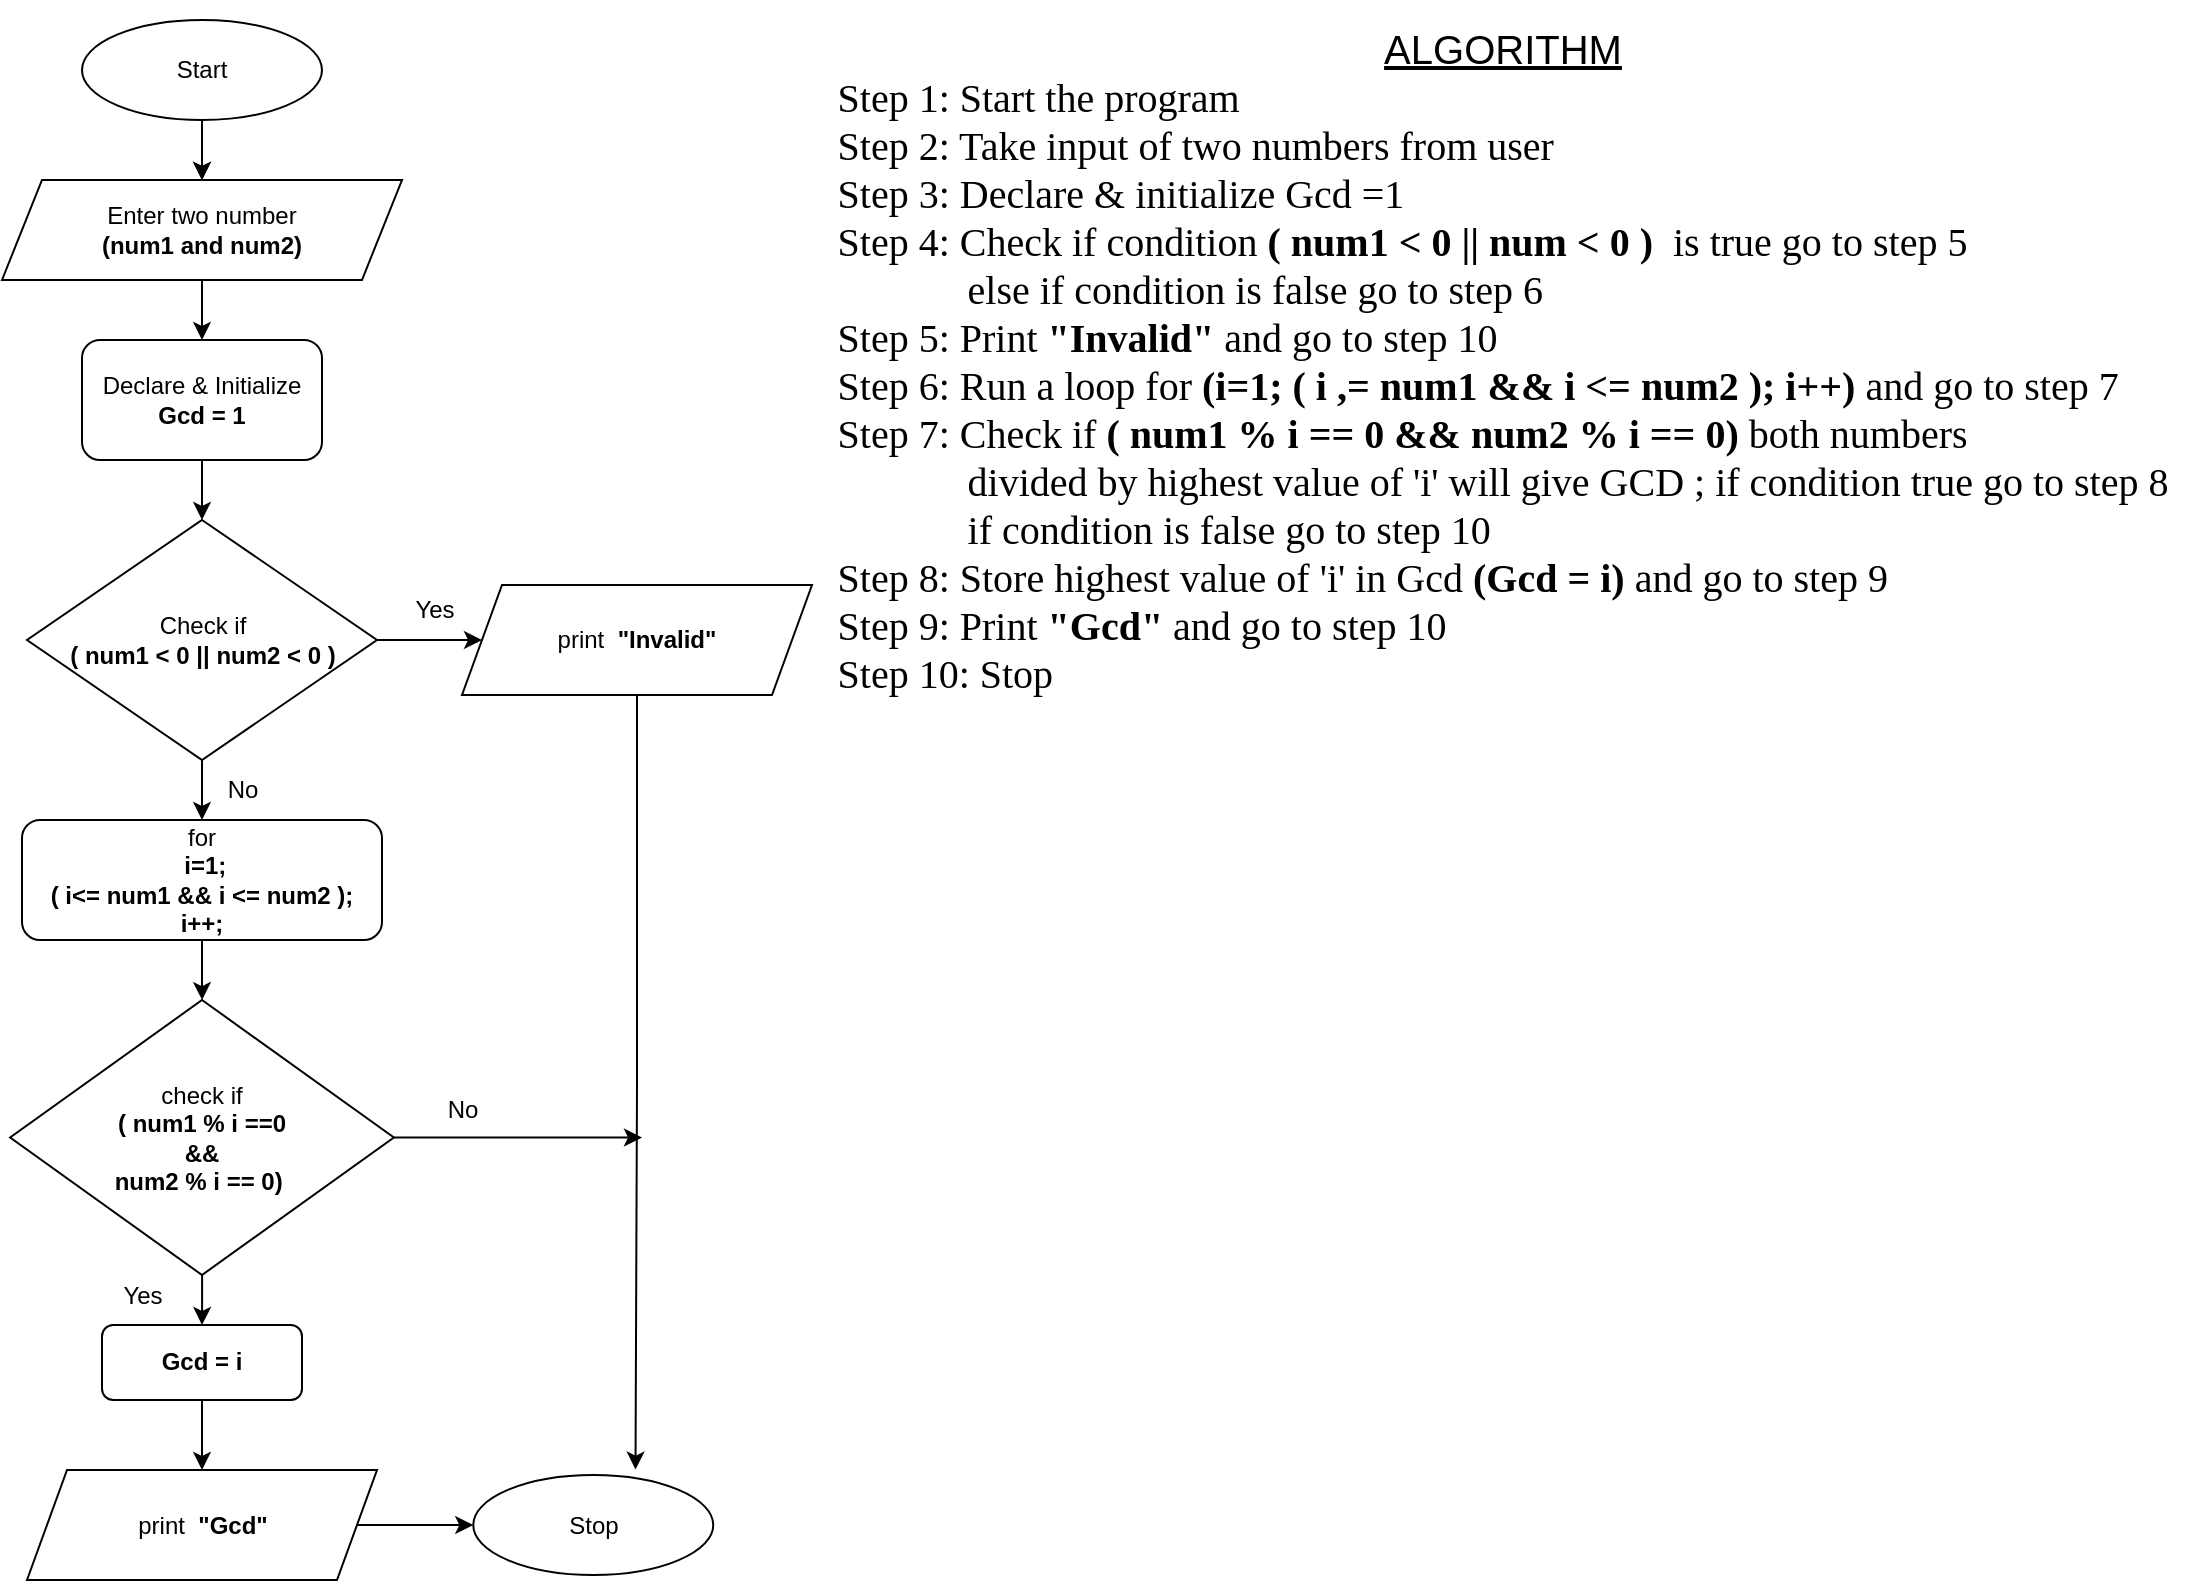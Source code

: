 <mxfile version="20.3.0" type="device"><diagram id="C5RBs43oDa-KdzZeNtuy" name="Page-1"><mxGraphModel dx="1038" dy="649" grid="1" gridSize="10" guides="1" tooltips="1" connect="1" arrows="1" fold="1" page="1" pageScale="1" pageWidth="827" pageHeight="1169" math="0" shadow="0"><root><mxCell id="WIyWlLk6GJQsqaUBKTNV-0"/><mxCell id="WIyWlLk6GJQsqaUBKTNV-1" parent="WIyWlLk6GJQsqaUBKTNV-0"/><mxCell id="WIyWlLk6GJQsqaUBKTNV-2" value="" style="rounded=0;html=1;jettySize=auto;orthogonalLoop=1;fontSize=11;endArrow=block;endFill=0;endSize=8;strokeWidth=1;shadow=0;labelBackgroundColor=none;edgeStyle=orthogonalEdgeStyle;" parent="WIyWlLk6GJQsqaUBKTNV-1" edge="1"><mxGeometry relative="1" as="geometry"><mxPoint x="130" y="70" as="sourcePoint"/><mxPoint x="130" y="110" as="targetPoint"/></mxGeometry></mxCell><mxCell id="svUJ43ATGJsY_IM7T3oH-1" style="edgeStyle=orthogonalEdgeStyle;rounded=0;orthogonalLoop=1;jettySize=auto;html=1;" parent="WIyWlLk6GJQsqaUBKTNV-1" source="lYnoROZ3ggJXZiapQa3B-0" edge="1"><mxGeometry relative="1" as="geometry"><mxPoint x="130" y="140" as="targetPoint"/></mxGeometry></mxCell><mxCell id="zpiuxmPWhVhFWl6hXvAm-3" value="" style="edgeStyle=orthogonalEdgeStyle;rounded=0;orthogonalLoop=1;jettySize=auto;html=1;" parent="WIyWlLk6GJQsqaUBKTNV-1" source="lYnoROZ3ggJXZiapQa3B-0" edge="1"><mxGeometry relative="1" as="geometry"><mxPoint x="130" y="220" as="targetPoint"/></mxGeometry></mxCell><mxCell id="lYnoROZ3ggJXZiapQa3B-0" value="Enter two number &lt;br&gt;&lt;b&gt;(num1 and num2)&lt;/b&gt;" style="shape=parallelogram;perimeter=parallelogramPerimeter;whiteSpace=wrap;html=1;fixedSize=1;" parent="WIyWlLk6GJQsqaUBKTNV-1" vertex="1"><mxGeometry x="30" y="140" width="200" height="50" as="geometry"/></mxCell><mxCell id="svUJ43ATGJsY_IM7T3oH-0" value="" style="edgeStyle=orthogonalEdgeStyle;rounded=0;orthogonalLoop=1;jettySize=auto;html=1;" parent="WIyWlLk6GJQsqaUBKTNV-1" source="lYnoROZ3ggJXZiapQa3B-2" edge="1"><mxGeometry relative="1" as="geometry"><mxPoint x="130" y="140" as="targetPoint"/></mxGeometry></mxCell><mxCell id="lYnoROZ3ggJXZiapQa3B-2" value="Start" style="ellipse;whiteSpace=wrap;html=1;" parent="WIyWlLk6GJQsqaUBKTNV-1" vertex="1"><mxGeometry x="70" y="60" width="120" height="50" as="geometry"/></mxCell><mxCell id="iXhg-Dmxnr5Got1JAh_S-0" value="&lt;font style=&quot;font-size: 20px;&quot;&gt;&lt;u&gt;ALGORITHM&lt;/u&gt;&lt;br&gt;&lt;div style=&quot;text-align: left;&quot;&gt;&lt;span style=&quot;background-color: initial;&quot;&gt;&lt;font style=&quot;font-size: 20px;&quot; face=&quot;Times New Roman&quot;&gt;Step 1: Start the program&lt;/font&gt;&lt;/span&gt;&lt;/div&gt;&lt;div style=&quot;text-align: left;&quot;&gt;&lt;span style=&quot;background-color: initial;&quot;&gt;&lt;font style=&quot;font-size: 20px;&quot; face=&quot;Times New Roman&quot;&gt;Step 2: Take input of two numbers from user&lt;/font&gt;&lt;/span&gt;&lt;/div&gt;&lt;div style=&quot;text-align: left;&quot;&gt;&lt;span style=&quot;background-color: initial;&quot;&gt;&lt;font style=&quot;font-size: 20px;&quot; face=&quot;Times New Roman&quot;&gt;Step 3: Declare &amp;amp; initialize Gcd =1&lt;/font&gt;&lt;/span&gt;&lt;/div&gt;&lt;div style=&quot;text-align: left;&quot;&gt;&lt;span style=&quot;background-color: initial;&quot;&gt;&lt;font style=&quot;font-size: 20px;&quot; face=&quot;Times New Roman&quot;&gt;Step 4: Check if condition&amp;nbsp;&lt;b&gt;( num1 &amp;lt; 0 || num &amp;lt; 0 )&lt;/b&gt;&amp;nbsp; is true go to step 5&amp;nbsp;&lt;/font&gt;&lt;/span&gt;&lt;/div&gt;&lt;div style=&quot;text-align: left;&quot;&gt;&lt;span style=&quot;background-color: initial;&quot;&gt;&lt;font style=&quot;font-size: 20px;&quot; face=&quot;Times New Roman&quot;&gt;&amp;nbsp; &amp;nbsp; &amp;nbsp; &amp;nbsp; &amp;nbsp; &amp;nbsp; &amp;nbsp;else if condition is false go to step 6&amp;nbsp;&lt;/font&gt;&lt;/span&gt;&lt;/div&gt;&lt;div style=&quot;text-align: left;&quot;&gt;&lt;span style=&quot;background-color: initial;&quot;&gt;&lt;font style=&quot;font-size: 20px;&quot; face=&quot;Times New Roman&quot;&gt;Step 5: Print &lt;b&gt;&quot;Invalid&quot;&lt;/b&gt; and go to step 10&lt;/font&gt;&lt;/span&gt;&lt;/div&gt;&lt;div style=&quot;text-align: left;&quot;&gt;&lt;span style=&quot;font-family: &amp;quot;Times New Roman&amp;quot;; background-color: initial;&quot;&gt;Step 6: Run a loop for &lt;b&gt;(i=1; ( i ,= num1 &amp;amp;&amp;amp; i &amp;lt;= num2 ); i++) &lt;/b&gt;and go to step 7&lt;/span&gt;&lt;/div&gt;&lt;div style=&quot;text-align: left;&quot;&gt;&lt;span style=&quot;font-family: &amp;quot;Times New Roman&amp;quot;; background-color: initial;&quot;&gt;Step 7: Check if &lt;b&gt;( num1 % i == 0 &amp;amp;&amp;amp; num2 % i == 0) &lt;/b&gt;both numbers&amp;nbsp;&lt;/span&gt;&lt;/div&gt;&lt;div style=&quot;text-align: left;&quot;&gt;&lt;span style=&quot;font-family: &amp;quot;Times New Roman&amp;quot;; background-color: initial;&quot;&gt;&amp;nbsp; &amp;nbsp; &amp;nbsp; &amp;nbsp; &amp;nbsp; &amp;nbsp; &amp;nbsp;divided by highest value of 'i' will give GCD&amp;nbsp;; if condition true go to step 8&lt;/span&gt;&lt;/div&gt;&lt;div style=&quot;text-align: left;&quot;&gt;&lt;span style=&quot;font-family: &amp;quot;Times New Roman&amp;quot;; background-color: initial;&quot;&gt;&amp;nbsp; &amp;nbsp; &amp;nbsp; &amp;nbsp; &amp;nbsp; &amp;nbsp; &amp;nbsp;if condition is false go to step 10&lt;/span&gt;&lt;/div&gt;&lt;div style=&quot;text-align: left;&quot;&gt;&lt;font style=&quot;font-size: 20px;&quot; face=&quot;Times New Roman&quot;&gt;Step 8:&amp;nbsp;Store highest value of 'i' in Gcd&lt;b&gt; (Gcd = i) &lt;/b&gt;and go to step 9&lt;/font&gt;&lt;/div&gt;&lt;div style=&quot;text-align: left;&quot;&gt;&lt;font style=&quot;font-size: 20px;&quot; face=&quot;Times New Roman&quot;&gt;Step 9: Print&lt;b&gt; &quot;Gcd&quot;&lt;/b&gt; and go to step 10&lt;/font&gt;&lt;/div&gt;&lt;div style=&quot;text-align: left;&quot;&gt;&lt;font face=&quot;Times New Roman&quot;&gt;Step 10: Stop&lt;/font&gt;&lt;/div&gt;&lt;/font&gt;" style="text;html=1;resizable=0;autosize=1;align=center;verticalAlign=middle;points=[];fillColor=none;strokeColor=none;rounded=0;" parent="WIyWlLk6GJQsqaUBKTNV-1" vertex="1"><mxGeometry x="435" y="50" width="690" height="360" as="geometry"/></mxCell><mxCell id="UlbeSJTGJ3l-3Z-Dk4IU-10" value="Stop" style="ellipse;whiteSpace=wrap;html=1;" parent="WIyWlLk6GJQsqaUBKTNV-1" vertex="1"><mxGeometry x="265.63" y="787.5" width="120" height="50" as="geometry"/></mxCell><mxCell id="NSWYfCPXklAmfzlTIwJS-5" value="" style="edgeStyle=orthogonalEdgeStyle;rounded=0;orthogonalLoop=1;jettySize=auto;html=1;" parent="WIyWlLk6GJQsqaUBKTNV-1" source="TC1N3j2vx5mhaeoMAu-Z-3" target="NSWYfCPXklAmfzlTIwJS-2" edge="1"><mxGeometry relative="1" as="geometry"/></mxCell><mxCell id="NSWYfCPXklAmfzlTIwJS-9" value="" style="edgeStyle=orthogonalEdgeStyle;rounded=0;orthogonalLoop=1;jettySize=auto;html=1;" parent="WIyWlLk6GJQsqaUBKTNV-1" source="TC1N3j2vx5mhaeoMAu-Z-3" target="NSWYfCPXklAmfzlTIwJS-8" edge="1"><mxGeometry relative="1" as="geometry"/></mxCell><mxCell id="TC1N3j2vx5mhaeoMAu-Z-3" value="Check if&lt;br&gt;&lt;b&gt;( num1 &amp;lt; 0 || num2 &amp;lt; 0 )&lt;/b&gt;" style="rhombus;whiteSpace=wrap;html=1;" parent="WIyWlLk6GJQsqaUBKTNV-1" vertex="1"><mxGeometry x="42.5" y="310" width="175" height="120" as="geometry"/></mxCell><mxCell id="NSWYfCPXklAmfzlTIwJS-13" value="" style="edgeStyle=orthogonalEdgeStyle;rounded=0;orthogonalLoop=1;jettySize=auto;html=1;" parent="WIyWlLk6GJQsqaUBKTNV-1" source="zpiuxmPWhVhFWl6hXvAm-7" target="NSWYfCPXklAmfzlTIwJS-7" edge="1"><mxGeometry relative="1" as="geometry"/></mxCell><mxCell id="NSWYfCPXklAmfzlTIwJS-20" style="edgeStyle=orthogonalEdgeStyle;rounded=0;orthogonalLoop=1;jettySize=auto;html=1;" parent="WIyWlLk6GJQsqaUBKTNV-1" source="zpiuxmPWhVhFWl6hXvAm-7" edge="1"><mxGeometry relative="1" as="geometry"><mxPoint x="350" y="618.75" as="targetPoint"/></mxGeometry></mxCell><mxCell id="zpiuxmPWhVhFWl6hXvAm-7" value="check if&lt;br&gt;&lt;b&gt;( num1 % i ==0 &lt;br&gt;&amp;amp;&amp;amp;&lt;br&gt;num2 % i == 0)&amp;nbsp;&lt;/b&gt;" style="rhombus;whiteSpace=wrap;html=1;" parent="WIyWlLk6GJQsqaUBKTNV-1" vertex="1"><mxGeometry x="34.07" y="550" width="191.87" height="137.5" as="geometry"/></mxCell><mxCell id="NSWYfCPXklAmfzlTIwJS-17" value="" style="edgeStyle=orthogonalEdgeStyle;rounded=0;orthogonalLoop=1;jettySize=auto;html=1;" parent="WIyWlLk6GJQsqaUBKTNV-1" source="Fh8SnhwaVRI0DA4Df8RF-11" target="UlbeSJTGJ3l-3Z-Dk4IU-10" edge="1"><mxGeometry relative="1" as="geometry"/></mxCell><mxCell id="Fh8SnhwaVRI0DA4Df8RF-11" value="print&amp;nbsp;&amp;nbsp;&lt;b&gt;&quot;Gcd&quot;&lt;/b&gt;" style="shape=parallelogram;perimeter=parallelogramPerimeter;whiteSpace=wrap;html=1;fixedSize=1;" parent="WIyWlLk6GJQsqaUBKTNV-1" vertex="1"><mxGeometry x="42.5" y="785" width="175" height="55" as="geometry"/></mxCell><mxCell id="NSWYfCPXklAmfzlTIwJS-3" value="" style="edgeStyle=orthogonalEdgeStyle;rounded=0;orthogonalLoop=1;jettySize=auto;html=1;" parent="WIyWlLk6GJQsqaUBKTNV-1" source="NSWYfCPXklAmfzlTIwJS-1" target="TC1N3j2vx5mhaeoMAu-Z-3" edge="1"><mxGeometry relative="1" as="geometry"/></mxCell><mxCell id="NSWYfCPXklAmfzlTIwJS-1" value="Declare &amp;amp; Initialize &lt;b&gt;Gcd = 1&lt;/b&gt;" style="rounded=1;whiteSpace=wrap;html=1;" parent="WIyWlLk6GJQsqaUBKTNV-1" vertex="1"><mxGeometry x="70" y="220" width="120" height="60" as="geometry"/></mxCell><mxCell id="NSWYfCPXklAmfzlTIwJS-6" value="" style="edgeStyle=orthogonalEdgeStyle;rounded=0;orthogonalLoop=1;jettySize=auto;html=1;" parent="WIyWlLk6GJQsqaUBKTNV-1" source="NSWYfCPXklAmfzlTIwJS-2" target="zpiuxmPWhVhFWl6hXvAm-7" edge="1"><mxGeometry relative="1" as="geometry"/></mxCell><mxCell id="NSWYfCPXklAmfzlTIwJS-2" value="for&lt;br&gt;&lt;b&gt;&amp;nbsp;i=1;&lt;/b&gt;&lt;br&gt;&lt;b&gt;( i&amp;lt;= num1 &amp;amp;&amp;amp; i &amp;lt;= num2 );&lt;br&gt;i++;&lt;br&gt;&lt;/b&gt;" style="rounded=1;whiteSpace=wrap;html=1;" parent="WIyWlLk6GJQsqaUBKTNV-1" vertex="1"><mxGeometry x="40" y="460" width="180" height="60" as="geometry"/></mxCell><mxCell id="NSWYfCPXklAmfzlTIwJS-16" value="" style="edgeStyle=orthogonalEdgeStyle;rounded=0;orthogonalLoop=1;jettySize=auto;html=1;" parent="WIyWlLk6GJQsqaUBKTNV-1" source="NSWYfCPXklAmfzlTIwJS-7" target="Fh8SnhwaVRI0DA4Df8RF-11" edge="1"><mxGeometry relative="1" as="geometry"/></mxCell><mxCell id="NSWYfCPXklAmfzlTIwJS-7" value="&lt;b&gt;Gcd = i&lt;/b&gt;" style="rounded=1;whiteSpace=wrap;html=1;" parent="WIyWlLk6GJQsqaUBKTNV-1" vertex="1"><mxGeometry x="80" y="712.5" width="100" height="37.5" as="geometry"/></mxCell><mxCell id="NSWYfCPXklAmfzlTIwJS-19" style="edgeStyle=orthogonalEdgeStyle;rounded=0;orthogonalLoop=1;jettySize=auto;html=1;entryX=0.676;entryY=-0.054;entryDx=0;entryDy=0;entryPerimeter=0;" parent="WIyWlLk6GJQsqaUBKTNV-1" source="NSWYfCPXklAmfzlTIwJS-8" target="UlbeSJTGJ3l-3Z-Dk4IU-10" edge="1"><mxGeometry relative="1" as="geometry"/></mxCell><mxCell id="NSWYfCPXklAmfzlTIwJS-8" value="print&amp;nbsp;&amp;nbsp;&lt;b&gt;&quot;Invalid&quot;&lt;/b&gt;" style="shape=parallelogram;perimeter=parallelogramPerimeter;whiteSpace=wrap;html=1;fixedSize=1;" parent="WIyWlLk6GJQsqaUBKTNV-1" vertex="1"><mxGeometry x="260" y="342.5" width="175" height="55" as="geometry"/></mxCell><mxCell id="NSWYfCPXklAmfzlTIwJS-10" value="No" style="text;html=1;resizable=0;autosize=1;align=center;verticalAlign=middle;points=[];fillColor=none;strokeColor=none;rounded=0;" parent="WIyWlLk6GJQsqaUBKTNV-1" vertex="1"><mxGeometry x="130" y="430" width="40" height="30" as="geometry"/></mxCell><mxCell id="NSWYfCPXklAmfzlTIwJS-11" value="Yes" style="text;html=1;resizable=0;autosize=1;align=center;verticalAlign=middle;points=[];fillColor=none;strokeColor=none;rounded=0;" parent="WIyWlLk6GJQsqaUBKTNV-1" vertex="1"><mxGeometry x="80" y="682.5" width="40" height="30" as="geometry"/></mxCell><mxCell id="NSWYfCPXklAmfzlTIwJS-12" value="Yes" style="text;html=1;resizable=0;autosize=1;align=center;verticalAlign=middle;points=[];fillColor=none;strokeColor=none;rounded=0;" parent="WIyWlLk6GJQsqaUBKTNV-1" vertex="1"><mxGeometry x="225.63" y="340" width="40" height="30" as="geometry"/></mxCell><mxCell id="NSWYfCPXklAmfzlTIwJS-21" value="No" style="text;html=1;resizable=0;autosize=1;align=center;verticalAlign=middle;points=[];fillColor=none;strokeColor=none;rounded=0;" parent="WIyWlLk6GJQsqaUBKTNV-1" vertex="1"><mxGeometry x="240" y="590" width="40" height="30" as="geometry"/></mxCell></root></mxGraphModel></diagram></mxfile>